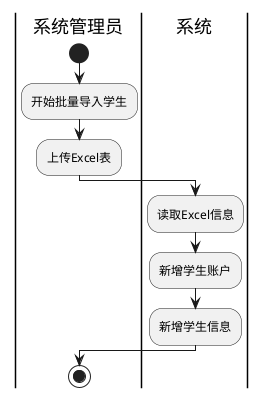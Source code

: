 @startuml
|系统管理员|
start
:开始批量导入学生;
:上传Excel表;
|系统|
:读取Excel信息;
:新增学生账户;
:新增学生信息;
|系统管理员|
stop
@enduml

